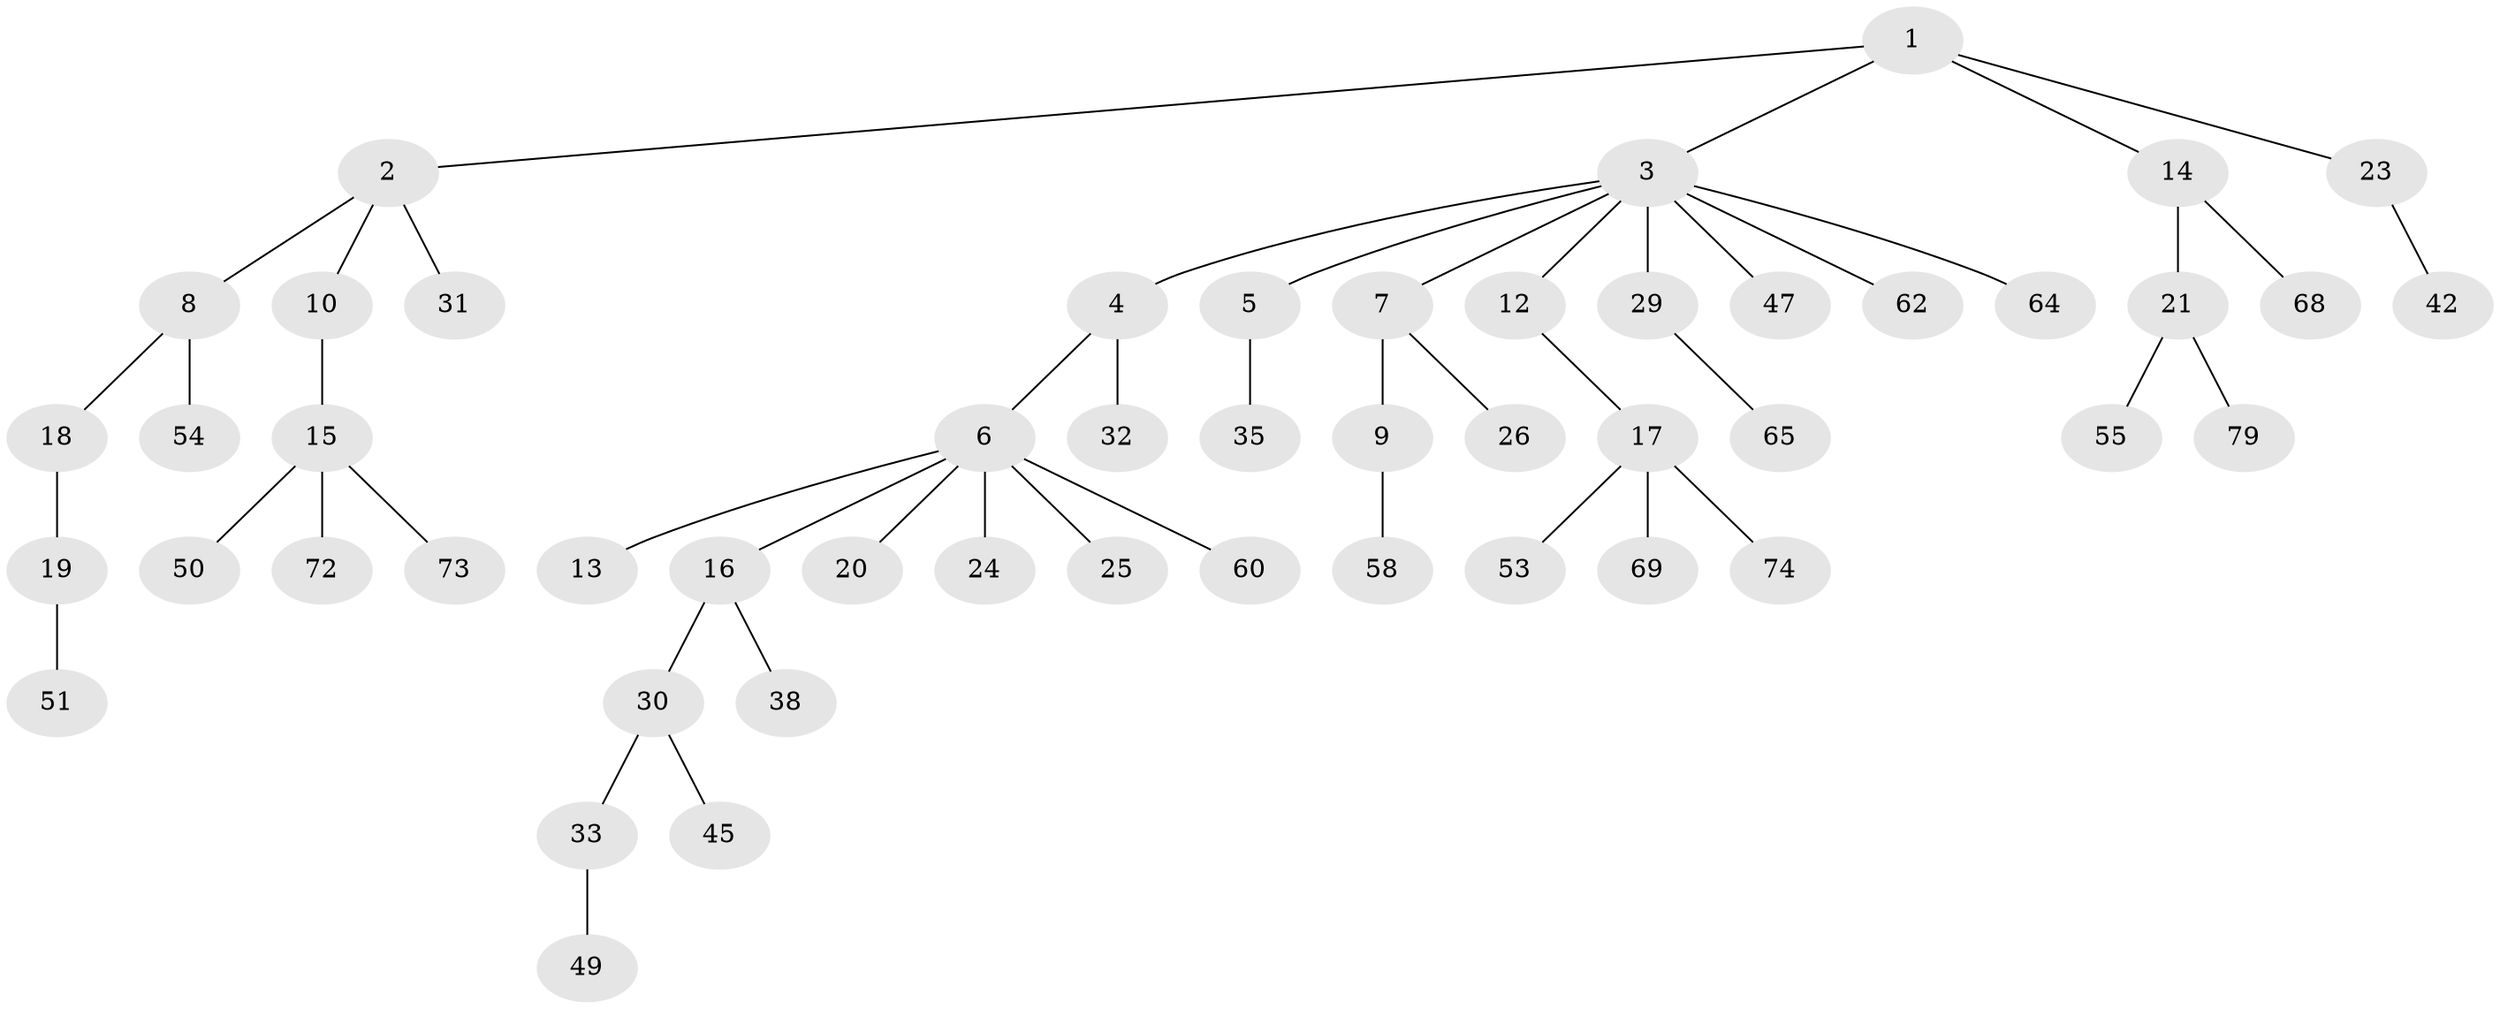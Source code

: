 // Generated by graph-tools (version 1.1) at 2025/24/03/03/25 07:24:06]
// undirected, 51 vertices, 50 edges
graph export_dot {
graph [start="1"]
  node [color=gray90,style=filled];
  1;
  2 [super="+77"];
  3 [super="+43"];
  4;
  5 [super="+22"];
  6 [super="+41"];
  7 [super="+67"];
  8 [super="+11"];
  9;
  10;
  12;
  13;
  14 [super="+37"];
  15 [super="+48"];
  16 [super="+56"];
  17 [super="+28"];
  18 [super="+63"];
  19 [super="+34"];
  20 [super="+46"];
  21;
  23 [super="+27"];
  24;
  25 [super="+52"];
  26 [super="+39"];
  29 [super="+40"];
  30 [super="+36"];
  31;
  32 [super="+70"];
  33;
  35 [super="+44"];
  38 [super="+66"];
  42;
  45;
  47 [super="+61"];
  49 [super="+71"];
  50 [super="+78"];
  51;
  53 [super="+57"];
  54 [super="+76"];
  55;
  58 [super="+59"];
  60 [super="+75"];
  62;
  64;
  65;
  68 [super="+80"];
  69;
  72;
  73;
  74;
  79;
  1 -- 2;
  1 -- 3;
  1 -- 14;
  1 -- 23;
  2 -- 8;
  2 -- 10;
  2 -- 31;
  3 -- 4;
  3 -- 5;
  3 -- 7;
  3 -- 12;
  3 -- 29;
  3 -- 47;
  3 -- 64;
  3 -- 62;
  4 -- 6;
  4 -- 32;
  5 -- 35;
  6 -- 13;
  6 -- 16;
  6 -- 20;
  6 -- 24;
  6 -- 25;
  6 -- 60;
  7 -- 9;
  7 -- 26;
  8 -- 54;
  8 -- 18;
  9 -- 58;
  10 -- 15;
  12 -- 17;
  14 -- 21;
  14 -- 68;
  15 -- 50;
  15 -- 72;
  15 -- 73;
  16 -- 30;
  16 -- 38;
  17 -- 69;
  17 -- 74;
  17 -- 53;
  18 -- 19;
  19 -- 51;
  21 -- 55;
  21 -- 79;
  23 -- 42;
  29 -- 65;
  30 -- 33;
  30 -- 45;
  33 -- 49;
}
